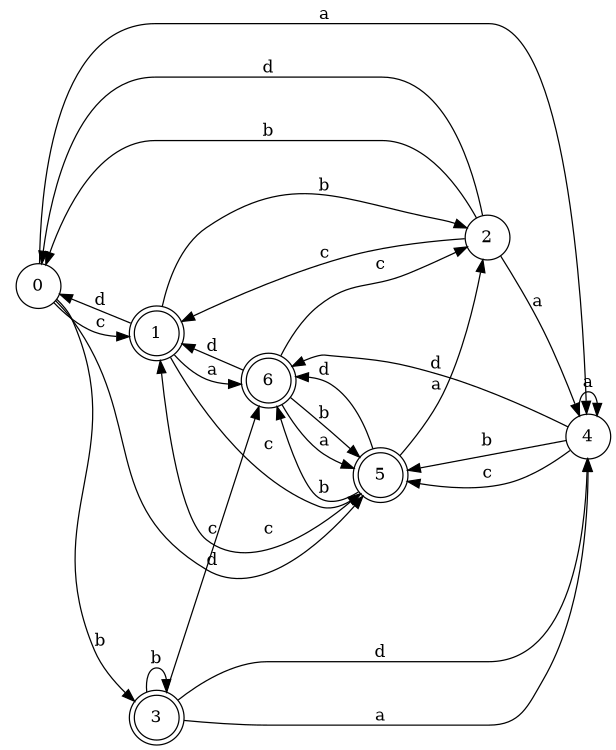 digraph n6_10 {
__start0 [label="" shape="none"];

rankdir=LR;
size="8,5";

s0 [style="filled", color="black", fillcolor="white" shape="circle", label="0"];
s1 [style="rounded,filled", color="black", fillcolor="white" shape="doublecircle", label="1"];
s2 [style="filled", color="black", fillcolor="white" shape="circle", label="2"];
s3 [style="rounded,filled", color="black", fillcolor="white" shape="doublecircle", label="3"];
s4 [style="filled", color="black", fillcolor="white" shape="circle", label="4"];
s5 [style="rounded,filled", color="black", fillcolor="white" shape="doublecircle", label="5"];
s6 [style="rounded,filled", color="black", fillcolor="white" shape="doublecircle", label="6"];
s0 -> s4 [label="a"];
s0 -> s3 [label="b"];
s0 -> s1 [label="c"];
s0 -> s5 [label="d"];
s1 -> s6 [label="a"];
s1 -> s2 [label="b"];
s1 -> s5 [label="c"];
s1 -> s0 [label="d"];
s2 -> s4 [label="a"];
s2 -> s0 [label="b"];
s2 -> s1 [label="c"];
s2 -> s0 [label="d"];
s3 -> s4 [label="a"];
s3 -> s3 [label="b"];
s3 -> s6 [label="c"];
s3 -> s4 [label="d"];
s4 -> s4 [label="a"];
s4 -> s5 [label="b"];
s4 -> s5 [label="c"];
s4 -> s6 [label="d"];
s5 -> s2 [label="a"];
s5 -> s6 [label="b"];
s5 -> s1 [label="c"];
s5 -> s6 [label="d"];
s6 -> s5 [label="a"];
s6 -> s5 [label="b"];
s6 -> s2 [label="c"];
s6 -> s1 [label="d"];

}